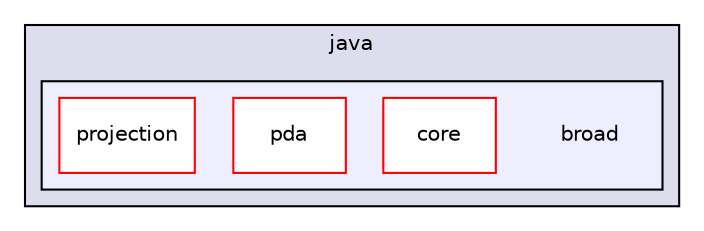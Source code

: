 digraph "java/broad" {
  compound=true
  node [ fontsize="10", fontname="Helvetica"];
  edge [ labelfontsize="10", labelfontname="Helvetica"];
  subgraph clusterdir_26f08a9d1141b214acdf9b84b4f0405e {
    graph [ bgcolor="#ddddee", pencolor="black", label="java" fontname="Helvetica", fontsize="10", URL="dir_26f08a9d1141b214acdf9b84b4f0405e.html"]
  subgraph clusterdir_3eb2b208b3dbfc04b68be4ee9df17ec9 {
    graph [ bgcolor="#eeeeff", pencolor="black", label="" URL="dir_3eb2b208b3dbfc04b68be4ee9df17ec9.html"];
    dir_3eb2b208b3dbfc04b68be4ee9df17ec9 [shape=plaintext label="broad"];
    dir_d797da7c46939e8249507ee9301f1543 [shape=box label="core" color="red" fillcolor="white" style="filled" URL="dir_d797da7c46939e8249507ee9301f1543.html"];
    dir_8530d4a580cb4d50cf384308e0640be3 [shape=box label="pda" color="red" fillcolor="white" style="filled" URL="dir_8530d4a580cb4d50cf384308e0640be3.html"];
    dir_c5315dc1b8df50971c1bb116d47fa350 [shape=box label="projection" color="red" fillcolor="white" style="filled" URL="dir_c5315dc1b8df50971c1bb116d47fa350.html"];
  }
  }
}
